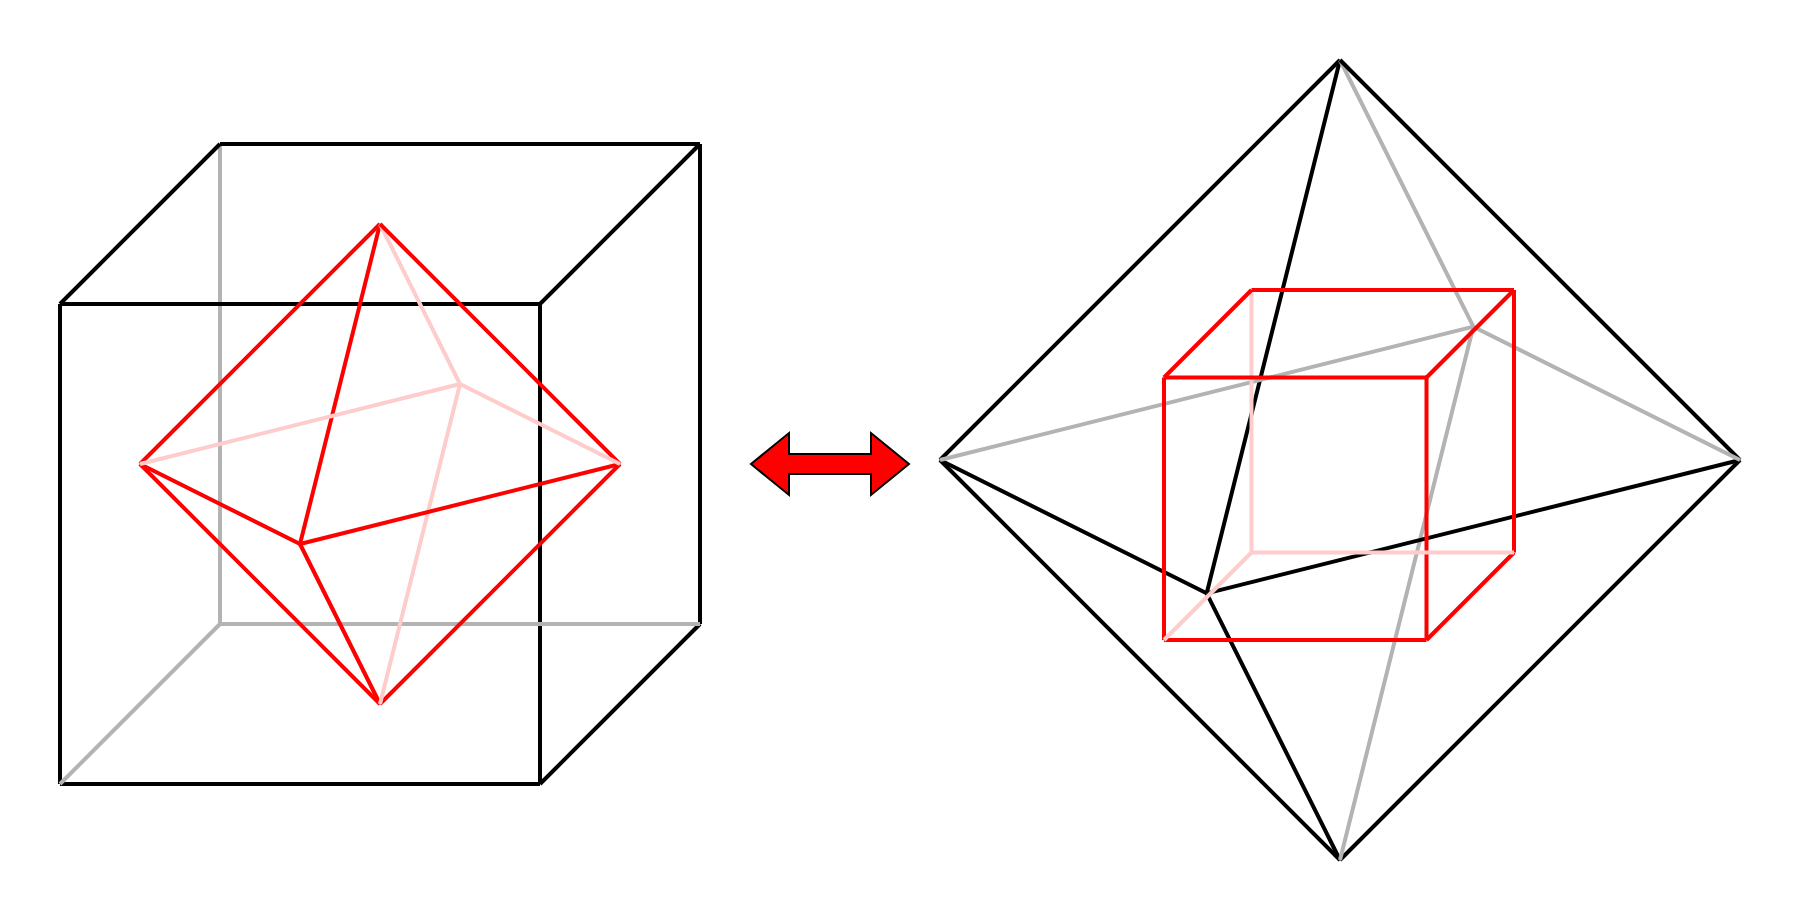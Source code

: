 <mxfile version="26.0.9">
  <diagram id="cG4n-leGqD0FjY3vzzq7" name="ページ1">
    <mxGraphModel dx="1434" dy="870" grid="1" gridSize="10" guides="1" tooltips="1" connect="1" arrows="1" fold="1" page="1" pageScale="1" pageWidth="920" pageHeight="480" background="light-dark(#FFFFFF,#FFFFFF)" math="0" shadow="0">
      <root>
        <mxCell id="0" />
        <mxCell id="1" parent="0" />
        <mxCell id="yczZY1DPW3MCDhS-Rlvy-71" value="" style="rounded=0;whiteSpace=wrap;html=1;strokeColor=none;" vertex="1" parent="1">
          <mxGeometry x="10" y="10" width="900" height="460" as="geometry" />
        </mxCell>
        <mxCell id="yczZY1DPW3MCDhS-Rlvy-3" value="" style="endArrow=none;html=1;rounded=0;entryX=0.75;entryY=1;entryDx=0;entryDy=0;strokeWidth=2;" edge="1" parent="1">
          <mxGeometry width="50" height="50" relative="1" as="geometry">
            <mxPoint x="280" y="402" as="sourcePoint" />
            <mxPoint x="280" y="162" as="targetPoint" />
          </mxGeometry>
        </mxCell>
        <mxCell id="yczZY1DPW3MCDhS-Rlvy-4" value="" style="endArrow=none;html=1;rounded=0;exitX=0.75;exitY=1;exitDx=0;exitDy=0;entryX=0.75;entryY=1;entryDx=0;entryDy=0;strokeWidth=2;" edge="1" parent="1">
          <mxGeometry width="50" height="50" relative="1" as="geometry">
            <mxPoint x="360" y="322" as="sourcePoint" />
            <mxPoint x="360" y="82" as="targetPoint" />
          </mxGeometry>
        </mxCell>
        <mxCell id="yczZY1DPW3MCDhS-Rlvy-5" value="" style="endArrow=none;html=1;rounded=0;exitX=0.75;exitY=1;exitDx=0;exitDy=0;entryX=0.75;entryY=1;entryDx=0;entryDy=0;strokeWidth=2;" edge="1" parent="1">
          <mxGeometry width="50" height="50" relative="1" as="geometry">
            <mxPoint x="40" y="402" as="sourcePoint" />
            <mxPoint x="40" y="162" as="targetPoint" />
          </mxGeometry>
        </mxCell>
        <mxCell id="yczZY1DPW3MCDhS-Rlvy-6" value="" style="endArrow=none;html=1;rounded=0;exitX=0.75;exitY=1;exitDx=0;exitDy=0;entryX=0.75;entryY=1;entryDx=0;entryDy=0;strokeColor=#B3B3B3;strokeWidth=2;" edge="1" parent="1">
          <mxGeometry width="50" height="50" relative="1" as="geometry">
            <mxPoint x="120" y="322" as="sourcePoint" />
            <mxPoint x="120" y="82" as="targetPoint" />
          </mxGeometry>
        </mxCell>
        <mxCell id="yczZY1DPW3MCDhS-Rlvy-7" value="" style="endArrow=none;html=1;rounded=0;exitX=0.25;exitY=0;exitDx=0;exitDy=0;entryX=1;entryY=0;entryDx=0;entryDy=0;strokeWidth=2;" edge="1" parent="1">
          <mxGeometry width="50" height="50" relative="1" as="geometry">
            <mxPoint x="120" y="82" as="sourcePoint" />
            <mxPoint x="360" y="82" as="targetPoint" />
          </mxGeometry>
        </mxCell>
        <mxCell id="yczZY1DPW3MCDhS-Rlvy-9" value="" style="endArrow=none;html=1;rounded=0;exitX=0.25;exitY=0;exitDx=0;exitDy=0;entryX=1;entryY=0;entryDx=0;entryDy=0;strokeWidth=2;" edge="1" parent="1">
          <mxGeometry width="50" height="50" relative="1" as="geometry">
            <mxPoint x="40" y="162" as="sourcePoint" />
            <mxPoint x="280" y="162" as="targetPoint" />
          </mxGeometry>
        </mxCell>
        <mxCell id="yczZY1DPW3MCDhS-Rlvy-10" value="" style="endArrow=none;html=1;rounded=0;exitX=0.25;exitY=0;exitDx=0;exitDy=0;entryX=1;entryY=0;entryDx=0;entryDy=0;strokeWidth=2;" edge="1" parent="1">
          <mxGeometry width="50" height="50" relative="1" as="geometry">
            <mxPoint x="40" y="402" as="sourcePoint" />
            <mxPoint x="280" y="402" as="targetPoint" />
          </mxGeometry>
        </mxCell>
        <mxCell id="yczZY1DPW3MCDhS-Rlvy-12" value="" style="endArrow=none;html=1;rounded=0;strokeWidth=2;" edge="1" parent="1">
          <mxGeometry width="50" height="50" relative="1" as="geometry">
            <mxPoint x="280" y="402" as="sourcePoint" />
            <mxPoint x="360" y="322" as="targetPoint" />
          </mxGeometry>
        </mxCell>
        <mxCell id="yczZY1DPW3MCDhS-Rlvy-13" value="" style="endArrow=none;html=1;rounded=0;strokeWidth=2;strokeColor=#B3B3B3;" edge="1" parent="1">
          <mxGeometry width="50" height="50" relative="1" as="geometry">
            <mxPoint x="40" y="402" as="sourcePoint" />
            <mxPoint x="120" y="322" as="targetPoint" />
          </mxGeometry>
        </mxCell>
        <mxCell id="yczZY1DPW3MCDhS-Rlvy-14" value="" style="endArrow=none;html=1;rounded=0;strokeWidth=2;" edge="1" parent="1">
          <mxGeometry width="50" height="50" relative="1" as="geometry">
            <mxPoint x="40" y="162" as="sourcePoint" />
            <mxPoint x="120" y="82" as="targetPoint" />
          </mxGeometry>
        </mxCell>
        <mxCell id="yczZY1DPW3MCDhS-Rlvy-15" value="" style="endArrow=none;html=1;rounded=0;strokeWidth=2;" edge="1" parent="1">
          <mxGeometry width="50" height="50" relative="1" as="geometry">
            <mxPoint x="280" y="162" as="sourcePoint" />
            <mxPoint x="360" y="82" as="targetPoint" />
          </mxGeometry>
        </mxCell>
        <mxCell id="yczZY1DPW3MCDhS-Rlvy-16" value="" style="endArrow=none;html=1;rounded=0;exitX=0.25;exitY=0;exitDx=0;exitDy=0;entryX=1;entryY=0;entryDx=0;entryDy=0;strokeWidth=2;strokeColor=#B3B3B3;" edge="1" parent="1">
          <mxGeometry width="50" height="50" relative="1" as="geometry">
            <mxPoint x="120" y="322" as="sourcePoint" />
            <mxPoint x="360" y="322" as="targetPoint" />
          </mxGeometry>
        </mxCell>
        <mxCell id="yczZY1DPW3MCDhS-Rlvy-17" value="" style="endArrow=none;html=1;rounded=0;strokeWidth=2;strokeColor=#FF0000;" edge="1" parent="1">
          <mxGeometry width="50" height="50" relative="1" as="geometry">
            <mxPoint x="200" y="362" as="sourcePoint" />
            <mxPoint x="80" y="242" as="targetPoint" />
          </mxGeometry>
        </mxCell>
        <mxCell id="yczZY1DPW3MCDhS-Rlvy-18" value="" style="endArrow=none;html=1;rounded=0;strokeWidth=2;strokeColor=#FF0000;" edge="1" parent="1">
          <mxGeometry width="50" height="50" relative="1" as="geometry">
            <mxPoint x="200" y="362" as="sourcePoint" />
            <mxPoint x="320" y="242" as="targetPoint" />
          </mxGeometry>
        </mxCell>
        <mxCell id="yczZY1DPW3MCDhS-Rlvy-19" value="" style="endArrow=none;html=1;rounded=0;strokeWidth=2;strokeColor=#FF0000;" edge="1" parent="1">
          <mxGeometry width="50" height="50" relative="1" as="geometry">
            <mxPoint x="200" y="362" as="sourcePoint" />
            <mxPoint x="160" y="282" as="targetPoint" />
          </mxGeometry>
        </mxCell>
        <mxCell id="yczZY1DPW3MCDhS-Rlvy-20" value="" style="endArrow=none;html=1;rounded=0;strokeWidth=2;strokeColor=#FFCCCC;" edge="1" parent="1">
          <mxGeometry width="50" height="50" relative="1" as="geometry">
            <mxPoint x="200" y="362" as="sourcePoint" />
            <mxPoint x="240" y="202" as="targetPoint" />
          </mxGeometry>
        </mxCell>
        <mxCell id="yczZY1DPW3MCDhS-Rlvy-21" value="" style="endArrow=none;html=1;rounded=0;strokeWidth=2;strokeColor=#FF0000;" edge="1" parent="1">
          <mxGeometry width="50" height="50" relative="1" as="geometry">
            <mxPoint x="160" y="282" as="sourcePoint" />
            <mxPoint x="200" y="122" as="targetPoint" />
          </mxGeometry>
        </mxCell>
        <mxCell id="yczZY1DPW3MCDhS-Rlvy-22" value="" style="endArrow=none;html=1;rounded=0;strokeWidth=2;strokeColor=#FF0000;" edge="1" parent="1">
          <mxGeometry width="50" height="50" relative="1" as="geometry">
            <mxPoint x="80" y="242" as="sourcePoint" />
            <mxPoint x="200" y="122" as="targetPoint" />
          </mxGeometry>
        </mxCell>
        <mxCell id="yczZY1DPW3MCDhS-Rlvy-23" value="" style="endArrow=none;html=1;rounded=0;strokeWidth=2;strokeColor=#FFCCCC;" edge="1" parent="1">
          <mxGeometry width="50" height="50" relative="1" as="geometry">
            <mxPoint x="200" y="122" as="sourcePoint" />
            <mxPoint x="240" y="202" as="targetPoint" />
          </mxGeometry>
        </mxCell>
        <mxCell id="yczZY1DPW3MCDhS-Rlvy-24" value="" style="endArrow=none;html=1;rounded=0;strokeWidth=2;strokeColor=#FF0000;" edge="1" parent="1">
          <mxGeometry width="50" height="50" relative="1" as="geometry">
            <mxPoint x="200" y="122" as="sourcePoint" />
            <mxPoint x="320" y="242" as="targetPoint" />
          </mxGeometry>
        </mxCell>
        <mxCell id="yczZY1DPW3MCDhS-Rlvy-25" value="" style="endArrow=none;html=1;rounded=0;strokeWidth=2;strokeColor=#FF0000;" edge="1" parent="1">
          <mxGeometry width="50" height="50" relative="1" as="geometry">
            <mxPoint x="160" y="282" as="sourcePoint" />
            <mxPoint x="320" y="242" as="targetPoint" />
          </mxGeometry>
        </mxCell>
        <mxCell id="yczZY1DPW3MCDhS-Rlvy-26" value="" style="endArrow=none;html=1;rounded=0;strokeWidth=2;strokeColor=#FF0000;" edge="1" parent="1">
          <mxGeometry width="50" height="50" relative="1" as="geometry">
            <mxPoint x="80" y="242" as="sourcePoint" />
            <mxPoint x="160" y="282" as="targetPoint" />
          </mxGeometry>
        </mxCell>
        <mxCell id="yczZY1DPW3MCDhS-Rlvy-27" value="" style="endArrow=none;html=1;rounded=0;strokeWidth=2;strokeColor=#FFCCCC;" edge="1" parent="1">
          <mxGeometry width="50" height="50" relative="1" as="geometry">
            <mxPoint x="80" y="242" as="sourcePoint" />
            <mxPoint x="240" y="202" as="targetPoint" />
          </mxGeometry>
        </mxCell>
        <mxCell id="yczZY1DPW3MCDhS-Rlvy-28" value="" style="endArrow=none;html=1;rounded=0;strokeWidth=2;strokeColor=#FFCCCC;" edge="1" parent="1">
          <mxGeometry width="50" height="50" relative="1" as="geometry">
            <mxPoint x="240" y="202" as="sourcePoint" />
            <mxPoint x="320" y="242" as="targetPoint" />
          </mxGeometry>
        </mxCell>
        <mxCell id="yczZY1DPW3MCDhS-Rlvy-31" value="" style="endArrow=none;html=1;rounded=0;strokeWidth=2;strokeColor=#000000;" edge="1" parent="1">
          <mxGeometry width="50" height="50" relative="1" as="geometry">
            <mxPoint x="680" y="440" as="sourcePoint" />
            <mxPoint x="480" y="240" as="targetPoint" />
          </mxGeometry>
        </mxCell>
        <mxCell id="yczZY1DPW3MCDhS-Rlvy-32" value="" style="endArrow=none;html=1;rounded=0;strokeWidth=2;strokeColor=#000000;" edge="1" parent="1">
          <mxGeometry width="50" height="50" relative="1" as="geometry">
            <mxPoint x="680" y="440" as="sourcePoint" />
            <mxPoint x="880" y="240" as="targetPoint" />
          </mxGeometry>
        </mxCell>
        <mxCell id="yczZY1DPW3MCDhS-Rlvy-33" value="" style="endArrow=none;html=1;rounded=0;strokeWidth=2;strokeColor=#000000;" edge="1" parent="1">
          <mxGeometry width="50" height="50" relative="1" as="geometry">
            <mxPoint x="680" y="440" as="sourcePoint" />
            <mxPoint x="613.333" y="306.667" as="targetPoint" />
          </mxGeometry>
        </mxCell>
        <mxCell id="yczZY1DPW3MCDhS-Rlvy-34" value="" style="endArrow=none;html=1;rounded=0;strokeWidth=2;strokeColor=#B3B3B3;" edge="1" parent="1">
          <mxGeometry width="50" height="50" relative="1" as="geometry">
            <mxPoint x="680" y="440" as="sourcePoint" />
            <mxPoint x="746.667" y="173.333" as="targetPoint" />
          </mxGeometry>
        </mxCell>
        <mxCell id="yczZY1DPW3MCDhS-Rlvy-35" value="" style="endArrow=none;html=1;rounded=0;strokeWidth=2;strokeColor=#000000;" edge="1" parent="1">
          <mxGeometry width="50" height="50" relative="1" as="geometry">
            <mxPoint x="613.333" y="306.667" as="sourcePoint" />
            <mxPoint x="680" y="40" as="targetPoint" />
          </mxGeometry>
        </mxCell>
        <mxCell id="yczZY1DPW3MCDhS-Rlvy-36" value="" style="endArrow=none;html=1;rounded=0;strokeWidth=2;strokeColor=#000000;" edge="1" parent="1">
          <mxGeometry width="50" height="50" relative="1" as="geometry">
            <mxPoint x="480" y="240" as="sourcePoint" />
            <mxPoint x="680" y="40" as="targetPoint" />
          </mxGeometry>
        </mxCell>
        <mxCell id="yczZY1DPW3MCDhS-Rlvy-37" value="" style="endArrow=none;html=1;rounded=0;strokeWidth=2;strokeColor=#B3B3B3;" edge="1" parent="1">
          <mxGeometry width="50" height="50" relative="1" as="geometry">
            <mxPoint x="680" y="40" as="sourcePoint" />
            <mxPoint x="746.667" y="173.333" as="targetPoint" />
          </mxGeometry>
        </mxCell>
        <mxCell id="yczZY1DPW3MCDhS-Rlvy-38" value="" style="endArrow=none;html=1;rounded=0;strokeWidth=2;strokeColor=#000000;" edge="1" parent="1">
          <mxGeometry width="50" height="50" relative="1" as="geometry">
            <mxPoint x="680" y="40" as="sourcePoint" />
            <mxPoint x="880" y="240" as="targetPoint" />
          </mxGeometry>
        </mxCell>
        <mxCell id="yczZY1DPW3MCDhS-Rlvy-39" value="" style="endArrow=none;html=1;rounded=0;strokeWidth=2;strokeColor=#000000;" edge="1" parent="1">
          <mxGeometry width="50" height="50" relative="1" as="geometry">
            <mxPoint x="613.333" y="306.667" as="sourcePoint" />
            <mxPoint x="880" y="240" as="targetPoint" />
          </mxGeometry>
        </mxCell>
        <mxCell id="yczZY1DPW3MCDhS-Rlvy-40" value="" style="endArrow=none;html=1;rounded=0;strokeWidth=2;strokeColor=#000000;" edge="1" parent="1">
          <mxGeometry width="50" height="50" relative="1" as="geometry">
            <mxPoint x="480" y="240" as="sourcePoint" />
            <mxPoint x="613.333" y="306.667" as="targetPoint" />
          </mxGeometry>
        </mxCell>
        <mxCell id="yczZY1DPW3MCDhS-Rlvy-41" value="" style="endArrow=none;html=1;rounded=0;strokeWidth=2;strokeColor=#B3B3B3;" edge="1" parent="1">
          <mxGeometry width="50" height="50" relative="1" as="geometry">
            <mxPoint x="480" y="240" as="sourcePoint" />
            <mxPoint x="746.667" y="173.333" as="targetPoint" />
          </mxGeometry>
        </mxCell>
        <mxCell id="yczZY1DPW3MCDhS-Rlvy-42" value="" style="endArrow=none;html=1;rounded=0;strokeWidth=2;strokeColor=#B3B3B3;" edge="1" parent="1">
          <mxGeometry width="50" height="50" relative="1" as="geometry">
            <mxPoint x="746.667" y="173.333" as="sourcePoint" />
            <mxPoint x="880" y="240" as="targetPoint" />
          </mxGeometry>
        </mxCell>
        <mxCell id="yczZY1DPW3MCDhS-Rlvy-68" value="" style="group" vertex="1" connectable="0" parent="1">
          <mxGeometry x="592" y="155" width="175" height="175" as="geometry" />
        </mxCell>
        <mxCell id="yczZY1DPW3MCDhS-Rlvy-44" value="" style="endArrow=none;html=1;rounded=0;entryX=0.75;entryY=1;entryDx=0;entryDy=0;strokeWidth=2;strokeColor=#FF0000;" edge="1" parent="yczZY1DPW3MCDhS-Rlvy-68">
          <mxGeometry width="50" height="50" relative="1" as="geometry">
            <mxPoint x="131.25" y="175" as="sourcePoint" />
            <mxPoint x="131.25" y="43.75" as="targetPoint" />
          </mxGeometry>
        </mxCell>
        <mxCell id="yczZY1DPW3MCDhS-Rlvy-45" value="" style="endArrow=none;html=1;rounded=0;exitX=0.75;exitY=1;exitDx=0;exitDy=0;entryX=0.75;entryY=1;entryDx=0;entryDy=0;strokeWidth=2;strokeColor=#FF0000;" edge="1" parent="yczZY1DPW3MCDhS-Rlvy-68">
          <mxGeometry width="50" height="50" relative="1" as="geometry">
            <mxPoint x="175" y="131.25" as="sourcePoint" />
            <mxPoint x="175" as="targetPoint" />
          </mxGeometry>
        </mxCell>
        <mxCell id="yczZY1DPW3MCDhS-Rlvy-46" value="" style="endArrow=none;html=1;rounded=0;exitX=0.75;exitY=1;exitDx=0;exitDy=0;entryX=0.75;entryY=1;entryDx=0;entryDy=0;strokeWidth=2;strokeColor=#FF0000;" edge="1" parent="yczZY1DPW3MCDhS-Rlvy-68">
          <mxGeometry width="50" height="50" relative="1" as="geometry">
            <mxPoint y="175" as="sourcePoint" />
            <mxPoint y="43.75" as="targetPoint" />
          </mxGeometry>
        </mxCell>
        <mxCell id="yczZY1DPW3MCDhS-Rlvy-47" value="" style="endArrow=none;html=1;rounded=0;exitX=0.75;exitY=1;exitDx=0;exitDy=0;entryX=0.75;entryY=1;entryDx=0;entryDy=0;strokeColor=#FFCCCC;strokeWidth=2;" edge="1" parent="yczZY1DPW3MCDhS-Rlvy-68">
          <mxGeometry width="50" height="50" relative="1" as="geometry">
            <mxPoint x="43.75" y="131.25" as="sourcePoint" />
            <mxPoint x="43.75" as="targetPoint" />
          </mxGeometry>
        </mxCell>
        <mxCell id="yczZY1DPW3MCDhS-Rlvy-48" value="" style="endArrow=none;html=1;rounded=0;exitX=0.25;exitY=0;exitDx=0;exitDy=0;entryX=1;entryY=0;entryDx=0;entryDy=0;strokeWidth=2;strokeColor=#FF0000;" edge="1" parent="yczZY1DPW3MCDhS-Rlvy-68">
          <mxGeometry width="50" height="50" relative="1" as="geometry">
            <mxPoint x="43.75" as="sourcePoint" />
            <mxPoint x="175" as="targetPoint" />
          </mxGeometry>
        </mxCell>
        <mxCell id="yczZY1DPW3MCDhS-Rlvy-49" value="" style="endArrow=none;html=1;rounded=0;exitX=0.25;exitY=0;exitDx=0;exitDy=0;entryX=1;entryY=0;entryDx=0;entryDy=0;strokeWidth=2;strokeColor=#FF0000;" edge="1" parent="yczZY1DPW3MCDhS-Rlvy-68">
          <mxGeometry width="50" height="50" relative="1" as="geometry">
            <mxPoint y="43.75" as="sourcePoint" />
            <mxPoint x="131.25" y="43.75" as="targetPoint" />
          </mxGeometry>
        </mxCell>
        <mxCell id="yczZY1DPW3MCDhS-Rlvy-50" value="" style="endArrow=none;html=1;rounded=0;exitX=0.25;exitY=0;exitDx=0;exitDy=0;entryX=1;entryY=0;entryDx=0;entryDy=0;strokeWidth=2;strokeColor=#FF0000;" edge="1" parent="yczZY1DPW3MCDhS-Rlvy-68">
          <mxGeometry width="50" height="50" relative="1" as="geometry">
            <mxPoint y="175" as="sourcePoint" />
            <mxPoint x="131.25" y="175" as="targetPoint" />
          </mxGeometry>
        </mxCell>
        <mxCell id="yczZY1DPW3MCDhS-Rlvy-51" value="" style="endArrow=none;html=1;rounded=0;strokeWidth=2;strokeColor=#FF0000;" edge="1" parent="yczZY1DPW3MCDhS-Rlvy-68">
          <mxGeometry width="50" height="50" relative="1" as="geometry">
            <mxPoint x="131.25" y="175" as="sourcePoint" />
            <mxPoint x="175" y="131.25" as="targetPoint" />
          </mxGeometry>
        </mxCell>
        <mxCell id="yczZY1DPW3MCDhS-Rlvy-52" value="" style="endArrow=none;html=1;rounded=0;strokeWidth=2;strokeColor=#FFCCCC;" edge="1" parent="yczZY1DPW3MCDhS-Rlvy-68">
          <mxGeometry width="50" height="50" relative="1" as="geometry">
            <mxPoint y="175" as="sourcePoint" />
            <mxPoint x="43.75" y="131.25" as="targetPoint" />
          </mxGeometry>
        </mxCell>
        <mxCell id="yczZY1DPW3MCDhS-Rlvy-53" value="" style="endArrow=none;html=1;rounded=0;strokeWidth=2;strokeColor=#FF0000;" edge="1" parent="yczZY1DPW3MCDhS-Rlvy-68">
          <mxGeometry width="50" height="50" relative="1" as="geometry">
            <mxPoint y="43.75" as="sourcePoint" />
            <mxPoint x="43.75" as="targetPoint" />
          </mxGeometry>
        </mxCell>
        <mxCell id="yczZY1DPW3MCDhS-Rlvy-54" value="" style="endArrow=none;html=1;rounded=0;strokeWidth=2;strokeColor=#FF0000;" edge="1" parent="yczZY1DPW3MCDhS-Rlvy-68">
          <mxGeometry width="50" height="50" relative="1" as="geometry">
            <mxPoint x="131.25" y="43.75" as="sourcePoint" />
            <mxPoint x="175" as="targetPoint" />
          </mxGeometry>
        </mxCell>
        <mxCell id="yczZY1DPW3MCDhS-Rlvy-55" value="" style="endArrow=none;html=1;rounded=0;exitX=0.25;exitY=0;exitDx=0;exitDy=0;entryX=1;entryY=0;entryDx=0;entryDy=0;strokeWidth=2;strokeColor=#FFCCCC;" edge="1" parent="yczZY1DPW3MCDhS-Rlvy-68">
          <mxGeometry width="50" height="50" relative="1" as="geometry">
            <mxPoint x="43.75" y="131.25" as="sourcePoint" />
            <mxPoint x="175" y="131.25" as="targetPoint" />
          </mxGeometry>
        </mxCell>
        <mxCell id="yczZY1DPW3MCDhS-Rlvy-69" value="" style="shape=flexArrow;endArrow=classic;startArrow=classic;html=1;rounded=0;fillColor=#FF0000;" edge="1" parent="1">
          <mxGeometry width="100" height="100" relative="1" as="geometry">
            <mxPoint x="385" y="242" as="sourcePoint" />
            <mxPoint x="465" y="242" as="targetPoint" />
          </mxGeometry>
        </mxCell>
      </root>
    </mxGraphModel>
  </diagram>
</mxfile>
